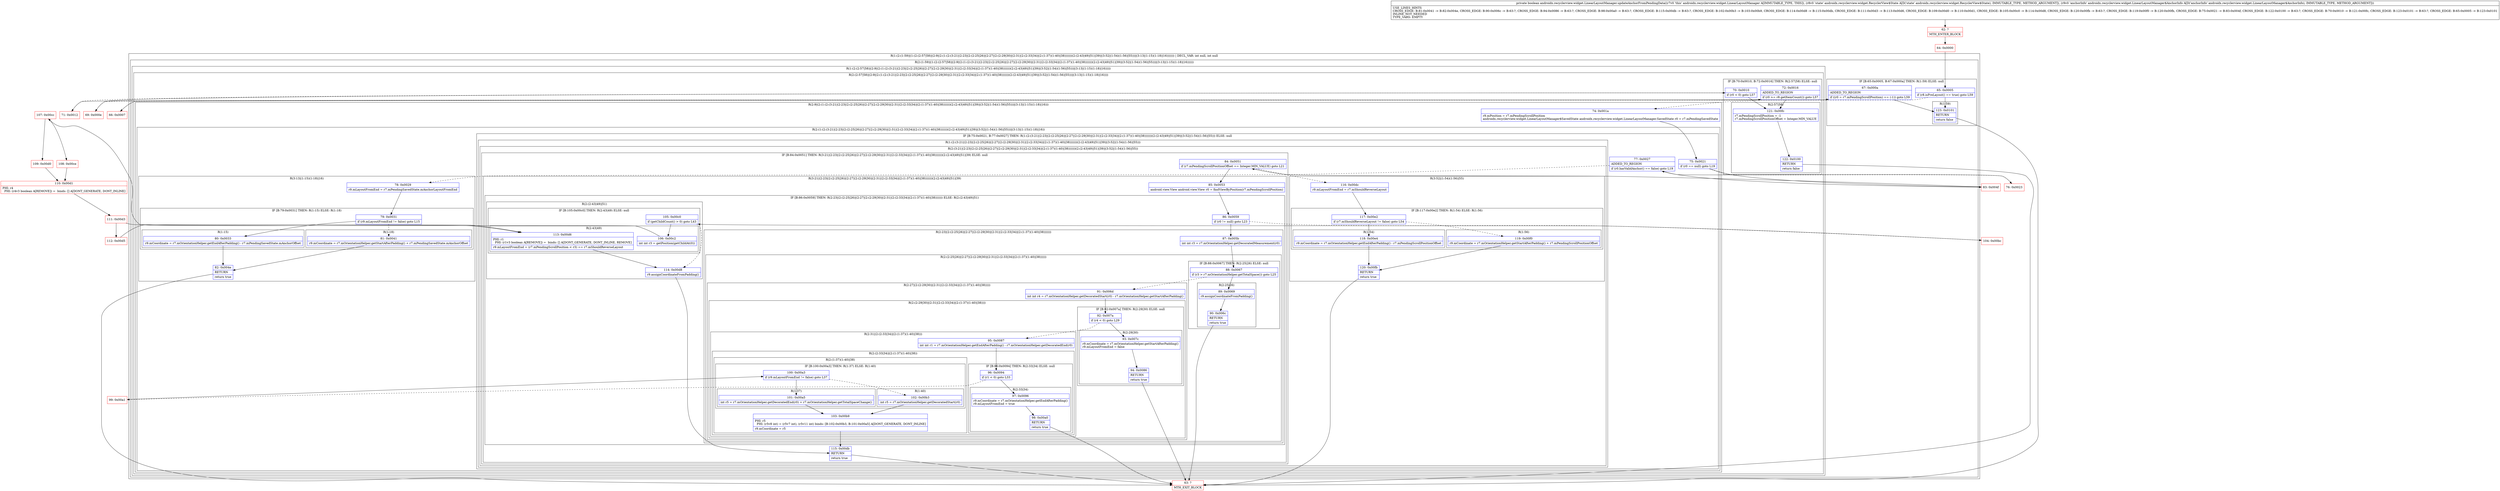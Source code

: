 digraph "CFG forandroidx.recyclerview.widget.LinearLayoutManager.updateAnchorFromPendingData(Landroidx\/recyclerview\/widget\/RecyclerView$State;Landroidx\/recyclerview\/widget\/LinearLayoutManager$AnchorInfo;)Z" {
subgraph cluster_Region_2099145330 {
label = "R(1:(2:(1:59)|(1:(2:(2:57|58)|(2:9|(2:(1:(2:(3:21|(2:23|(2:(2:25|26)|(2:27|(2:(2:29|30)|(2:31|(2:(2:33|34)|(2:(1:37)(1:40)|38)))))))(2:(2:43|49)|51)|39)|(3:52|(1:54)(1:56)|55)))|(3:13|(1:15)(1:18)|16))))))) | DECL_VAR: int null, int null\l";
node [shape=record,color=blue];
subgraph cluster_Region_44967792 {
label = "R(2:(1:59)|(1:(2:(2:57|58)|(2:9|(2:(1:(2:(3:21|(2:23|(2:(2:25|26)|(2:27|(2:(2:29|30)|(2:31|(2:(2:33|34)|(2:(1:37)(1:40)|38)))))))(2:(2:43|49)|51)|39)|(3:52|(1:54)(1:56)|55)))|(3:13|(1:15)(1:18)|16))))))";
node [shape=record,color=blue];
subgraph cluster_IfRegion_504094221 {
label = "IF [B:65:0x0005, B:67:0x000a] THEN: R(1:59) ELSE: null";
node [shape=record,color=blue];
Node_65 [shape=record,label="{65\:\ 0x0005|if (r8.isPreLayout() == true) goto L59\l}"];
Node_67 [shape=record,label="{67\:\ 0x000a|ADDED_TO_REGION\l|if ((r0 = r7.mPendingScrollPosition) == (\-1)) goto L59\l}"];
subgraph cluster_Region_694640098 {
label = "R(1:59)";
node [shape=record,color=blue];
Node_123 [shape=record,label="{123\:\ 0x0101|RETURN\l|return false\l}"];
}
}
subgraph cluster_Region_656731974 {
label = "R(1:(2:(2:57|58)|(2:9|(2:(1:(2:(3:21|(2:23|(2:(2:25|26)|(2:27|(2:(2:29|30)|(2:31|(2:(2:33|34)|(2:(1:37)(1:40)|38)))))))(2:(2:43|49)|51)|39)|(3:52|(1:54)(1:56)|55)))|(3:13|(1:15)(1:18)|16)))))";
node [shape=record,color=blue];
subgraph cluster_Region_1413667189 {
label = "R(2:(2:57|58)|(2:9|(2:(1:(2:(3:21|(2:23|(2:(2:25|26)|(2:27|(2:(2:29|30)|(2:31|(2:(2:33|34)|(2:(1:37)(1:40)|38)))))))(2:(2:43|49)|51)|39)|(3:52|(1:54)(1:56)|55)))|(3:13|(1:15)(1:18)|16))))";
node [shape=record,color=blue];
subgraph cluster_IfRegion_351899206 {
label = "IF [B:70:0x0010, B:72:0x0016] THEN: R(2:57|58) ELSE: null";
node [shape=record,color=blue];
Node_70 [shape=record,label="{70\:\ 0x0010|if (r0 \< 0) goto L57\l}"];
Node_72 [shape=record,label="{72\:\ 0x0016|ADDED_TO_REGION\l|if (r0 \>= r8.getItemCount()) goto L57\l}"];
subgraph cluster_Region_123885942 {
label = "R(2:57|58)";
node [shape=record,color=blue];
Node_121 [shape=record,label="{121\:\ 0x00fc|r7.mPendingScrollPosition = \-1\lr7.mPendingScrollPositionOffset = Integer.MIN_VALUE\l}"];
Node_122 [shape=record,label="{122\:\ 0x0100|RETURN\l|return false\l}"];
}
}
subgraph cluster_Region_244289216 {
label = "R(2:9|(2:(1:(2:(3:21|(2:23|(2:(2:25|26)|(2:27|(2:(2:29|30)|(2:31|(2:(2:33|34)|(2:(1:37)(1:40)|38)))))))(2:(2:43|49)|51)|39)|(3:52|(1:54)(1:56)|55)))|(3:13|(1:15)(1:18)|16)))";
node [shape=record,color=blue];
Node_74 [shape=record,label="{74\:\ 0x001a|r9.mPosition = r7.mPendingScrollPosition\landroidx.recyclerview.widget.LinearLayoutManager$SavedState androidx.recyclerview.widget.LinearLayoutManager.SavedState r0 = r7.mPendingSavedState\l}"];
subgraph cluster_Region_121423875 {
label = "R(2:(1:(2:(3:21|(2:23|(2:(2:25|26)|(2:27|(2:(2:29|30)|(2:31|(2:(2:33|34)|(2:(1:37)(1:40)|38)))))))(2:(2:43|49)|51)|39)|(3:52|(1:54)(1:56)|55)))|(3:13|(1:15)(1:18)|16))";
node [shape=record,color=blue];
subgraph cluster_IfRegion_1717029130 {
label = "IF [B:75:0x0021, B:77:0x0027] THEN: R(1:(2:(3:21|(2:23|(2:(2:25|26)|(2:27|(2:(2:29|30)|(2:31|(2:(2:33|34)|(2:(1:37)(1:40)|38)))))))(2:(2:43|49)|51)|39)|(3:52|(1:54)(1:56)|55))) ELSE: null";
node [shape=record,color=blue];
Node_75 [shape=record,label="{75\:\ 0x0021|if (r0 == null) goto L19\l}"];
Node_77 [shape=record,label="{77\:\ 0x0027|ADDED_TO_REGION\l|if (r0.hasValidAnchor() == false) goto L19\l}"];
subgraph cluster_Region_1165435104 {
label = "R(1:(2:(3:21|(2:23|(2:(2:25|26)|(2:27|(2:(2:29|30)|(2:31|(2:(2:33|34)|(2:(1:37)(1:40)|38)))))))(2:(2:43|49)|51)|39)|(3:52|(1:54)(1:56)|55)))";
node [shape=record,color=blue];
subgraph cluster_Region_497294774 {
label = "R(2:(3:21|(2:23|(2:(2:25|26)|(2:27|(2:(2:29|30)|(2:31|(2:(2:33|34)|(2:(1:37)(1:40)|38)))))))(2:(2:43|49)|51)|39)|(3:52|(1:54)(1:56)|55))";
node [shape=record,color=blue];
subgraph cluster_IfRegion_144203421 {
label = "IF [B:84:0x0051] THEN: R(3:21|(2:23|(2:(2:25|26)|(2:27|(2:(2:29|30)|(2:31|(2:(2:33|34)|(2:(1:37)(1:40)|38)))))))(2:(2:43|49)|51)|39) ELSE: null";
node [shape=record,color=blue];
Node_84 [shape=record,label="{84\:\ 0x0051|if (r7.mPendingScrollPositionOffset == Integer.MIN_VALUE) goto L21\l}"];
subgraph cluster_Region_1498316783 {
label = "R(3:21|(2:23|(2:(2:25|26)|(2:27|(2:(2:29|30)|(2:31|(2:(2:33|34)|(2:(1:37)(1:40)|38)))))))(2:(2:43|49)|51)|39)";
node [shape=record,color=blue];
Node_85 [shape=record,label="{85\:\ 0x0053|android.view.View android.view.View r0 = findViewByPosition(r7.mPendingScrollPosition)\l}"];
subgraph cluster_IfRegion_2025561522 {
label = "IF [B:86:0x0059] THEN: R(2:23|(2:(2:25|26)|(2:27|(2:(2:29|30)|(2:31|(2:(2:33|34)|(2:(1:37)(1:40)|38))))))) ELSE: R(2:(2:43|49)|51)";
node [shape=record,color=blue];
Node_86 [shape=record,label="{86\:\ 0x0059|if (r0 != null) goto L23\l}"];
subgraph cluster_Region_179365355 {
label = "R(2:23|(2:(2:25|26)|(2:27|(2:(2:29|30)|(2:31|(2:(2:33|34)|(2:(1:37)(1:40)|38)))))))";
node [shape=record,color=blue];
Node_87 [shape=record,label="{87\:\ 0x005b|int int r3 = r7.mOrientationHelper.getDecoratedMeasurement(r0)\l}"];
subgraph cluster_Region_1770382173 {
label = "R(2:(2:25|26)|(2:27|(2:(2:29|30)|(2:31|(2:(2:33|34)|(2:(1:37)(1:40)|38))))))";
node [shape=record,color=blue];
subgraph cluster_IfRegion_637885540 {
label = "IF [B:88:0x0067] THEN: R(2:25|26) ELSE: null";
node [shape=record,color=blue];
Node_88 [shape=record,label="{88\:\ 0x0067|if (r3 \> r7.mOrientationHelper.getTotalSpace()) goto L25\l}"];
subgraph cluster_Region_352956077 {
label = "R(2:25|26)";
node [shape=record,color=blue];
Node_89 [shape=record,label="{89\:\ 0x0069|r9.assignCoordinateFromPadding()\l}"];
Node_90 [shape=record,label="{90\:\ 0x006c|RETURN\l|return true\l}"];
}
}
subgraph cluster_Region_1391948334 {
label = "R(2:27|(2:(2:29|30)|(2:31|(2:(2:33|34)|(2:(1:37)(1:40)|38)))))";
node [shape=record,color=blue];
Node_91 [shape=record,label="{91\:\ 0x006d|int int r4 = r7.mOrientationHelper.getDecoratedStart(r0) \- r7.mOrientationHelper.getStartAfterPadding()\l}"];
subgraph cluster_Region_679299095 {
label = "R(2:(2:29|30)|(2:31|(2:(2:33|34)|(2:(1:37)(1:40)|38))))";
node [shape=record,color=blue];
subgraph cluster_IfRegion_249744708 {
label = "IF [B:92:0x007a] THEN: R(2:29|30) ELSE: null";
node [shape=record,color=blue];
Node_92 [shape=record,label="{92\:\ 0x007a|if (r4 \< 0) goto L29\l}"];
subgraph cluster_Region_1650169651 {
label = "R(2:29|30)";
node [shape=record,color=blue];
Node_93 [shape=record,label="{93\:\ 0x007c|r9.mCoordinate = r7.mOrientationHelper.getStartAfterPadding()\lr9.mLayoutFromEnd = false\l}"];
Node_94 [shape=record,label="{94\:\ 0x0086|RETURN\l|return true\l}"];
}
}
subgraph cluster_Region_2020400792 {
label = "R(2:31|(2:(2:33|34)|(2:(1:37)(1:40)|38)))";
node [shape=record,color=blue];
Node_95 [shape=record,label="{95\:\ 0x0087|int int r1 = r7.mOrientationHelper.getEndAfterPadding() \- r7.mOrientationHelper.getDecoratedEnd(r0)\l}"];
subgraph cluster_Region_604114734 {
label = "R(2:(2:33|34)|(2:(1:37)(1:40)|38))";
node [shape=record,color=blue];
subgraph cluster_IfRegion_977638588 {
label = "IF [B:96:0x0094] THEN: R(2:33|34) ELSE: null";
node [shape=record,color=blue];
Node_96 [shape=record,label="{96\:\ 0x0094|if (r1 \< 0) goto L33\l}"];
subgraph cluster_Region_2082906565 {
label = "R(2:33|34)";
node [shape=record,color=blue];
Node_97 [shape=record,label="{97\:\ 0x0096|r9.mCoordinate = r7.mOrientationHelper.getEndAfterPadding()\lr9.mLayoutFromEnd = true\l}"];
Node_98 [shape=record,label="{98\:\ 0x00a0|RETURN\l|return true\l}"];
}
}
subgraph cluster_Region_1054438310 {
label = "R(2:(1:37)(1:40)|38)";
node [shape=record,color=blue];
subgraph cluster_IfRegion_8755521 {
label = "IF [B:100:0x00a3] THEN: R(1:37) ELSE: R(1:40)";
node [shape=record,color=blue];
Node_100 [shape=record,label="{100\:\ 0x00a3|if (r9.mLayoutFromEnd != false) goto L37\l}"];
subgraph cluster_Region_1553898026 {
label = "R(1:37)";
node [shape=record,color=blue];
Node_101 [shape=record,label="{101\:\ 0x00a5|int r5 = r7.mOrientationHelper.getDecoratedEnd(r0) + r7.mOrientationHelper.getTotalSpaceChange()\l}"];
}
subgraph cluster_Region_1359786991 {
label = "R(1:40)";
node [shape=record,color=blue];
Node_102 [shape=record,label="{102\:\ 0x00b3|int r5 = r7.mOrientationHelper.getDecoratedStart(r0)\l}"];
}
}
Node_103 [shape=record,label="{103\:\ 0x00b9|PHI: r5 \l  PHI: (r5v8 int) = (r5v7 int), (r5v11 int) binds: [B:102:0x00b3, B:101:0x00a5] A[DONT_GENERATE, DONT_INLINE]\l|r9.mCoordinate = r5\l}"];
}
}
}
}
}
}
}
subgraph cluster_Region_877300992 {
label = "R(2:(2:43|49)|51)";
node [shape=record,color=blue];
subgraph cluster_IfRegion_2108369605 {
label = "IF [B:105:0x00c0] THEN: R(2:43|49) ELSE: null";
node [shape=record,color=blue];
Node_105 [shape=record,label="{105\:\ 0x00c0|if (getChildCount() \> 0) goto L43\l}"];
subgraph cluster_Region_939777506 {
label = "R(2:43|49)";
node [shape=record,color=blue];
Node_106 [shape=record,label="{106\:\ 0x00c2|int int r3 = getPosition(getChildAt(0))\l}"];
Node_113 [shape=record,label="{113\:\ 0x00d6|PHI: r1 \l  PHI: (r1v3 boolean A[REMOVE]) =  binds: [] A[DONT_GENERATE, DONT_INLINE, REMOVE]\l|r9.mLayoutFromEnd = (r7.mPendingScrollPosition \< r3) == r7.mShouldReverseLayout\l}"];
}
}
Node_114 [shape=record,label="{114\:\ 0x00d8|r9.assignCoordinateFromPadding()\l}"];
}
}
Node_115 [shape=record,label="{115\:\ 0x00db|RETURN\l|return true\l}"];
}
}
subgraph cluster_Region_135934613 {
label = "R(3:52|(1:54)(1:56)|55)";
node [shape=record,color=blue];
Node_116 [shape=record,label="{116\:\ 0x00dc|r9.mLayoutFromEnd = r7.mShouldReverseLayout\l}"];
subgraph cluster_IfRegion_620358982 {
label = "IF [B:117:0x00e2] THEN: R(1:54) ELSE: R(1:56)";
node [shape=record,color=blue];
Node_117 [shape=record,label="{117\:\ 0x00e2|if (r7.mShouldReverseLayout != false) goto L54\l}"];
subgraph cluster_Region_1153128020 {
label = "R(1:54)";
node [shape=record,color=blue];
Node_118 [shape=record,label="{118\:\ 0x00e4|r9.mCoordinate = r7.mOrientationHelper.getEndAfterPadding() \- r7.mPendingScrollPositionOffset\l}"];
}
subgraph cluster_Region_1625469188 {
label = "R(1:56)";
node [shape=record,color=blue];
Node_119 [shape=record,label="{119\:\ 0x00f0|r9.mCoordinate = r7.mOrientationHelper.getStartAfterPadding() + r7.mPendingScrollPositionOffset\l}"];
}
}
Node_120 [shape=record,label="{120\:\ 0x00fb|RETURN\l|return true\l}"];
}
}
}
}
subgraph cluster_Region_968206615 {
label = "R(3:13|(1:15)(1:18)|16)";
node [shape=record,color=blue];
Node_78 [shape=record,label="{78\:\ 0x0029|r9.mLayoutFromEnd = r7.mPendingSavedState.mAnchorLayoutFromEnd\l}"];
subgraph cluster_IfRegion_1380839610 {
label = "IF [B:79:0x0031] THEN: R(1:15) ELSE: R(1:18)";
node [shape=record,color=blue];
Node_79 [shape=record,label="{79\:\ 0x0031|if (r9.mLayoutFromEnd != false) goto L15\l}"];
subgraph cluster_Region_1280972113 {
label = "R(1:15)";
node [shape=record,color=blue];
Node_80 [shape=record,label="{80\:\ 0x0033|r9.mCoordinate = r7.mOrientationHelper.getEndAfterPadding() \- r7.mPendingSavedState.mAnchorOffset\l}"];
}
subgraph cluster_Region_960886607 {
label = "R(1:18)";
node [shape=record,color=blue];
Node_81 [shape=record,label="{81\:\ 0x0041|r9.mCoordinate = r7.mOrientationHelper.getStartAfterPadding() + r7.mPendingSavedState.mAnchorOffset\l}"];
}
}
Node_82 [shape=record,label="{82\:\ 0x004e|RETURN\l|return true\l}"];
}
}
}
}
}
}
}
Node_62 [shape=record,color=red,label="{62\:\ ?|MTH_ENTER_BLOCK\l}"];
Node_64 [shape=record,color=red,label="{64\:\ 0x0000}"];
Node_66 [shape=record,color=red,label="{66\:\ 0x0007}"];
Node_69 [shape=record,color=red,label="{69\:\ 0x000e}"];
Node_71 [shape=record,color=red,label="{71\:\ 0x0012}"];
Node_76 [shape=record,color=red,label="{76\:\ 0x0023}"];
Node_63 [shape=record,color=red,label="{63\:\ ?|MTH_EXIT_BLOCK\l}"];
Node_83 [shape=record,color=red,label="{83\:\ 0x004f}"];
Node_99 [shape=record,color=red,label="{99\:\ 0x00a1}"];
Node_104 [shape=record,color=red,label="{104\:\ 0x00bc}"];
Node_107 [shape=record,color=red,label="{107\:\ 0x00cc}"];
Node_108 [shape=record,color=red,label="{108\:\ 0x00ce}"];
Node_110 [shape=record,color=red,label="{110\:\ 0x00d1|PHI: r4 \l  PHI: (r4v3 boolean A[REMOVE]) =  binds: [] A[DONT_GENERATE, DONT_INLINE]\l}"];
Node_111 [shape=record,color=red,label="{111\:\ 0x00d3}"];
Node_112 [shape=record,color=red,label="{112\:\ 0x00d5}"];
Node_109 [shape=record,color=red,label="{109\:\ 0x00d0}"];
MethodNode[shape=record,label="{private boolean androidx.recyclerview.widget.LinearLayoutManager.updateAnchorFromPendingData((r7v0 'this' androidx.recyclerview.widget.LinearLayoutManager A[IMMUTABLE_TYPE, THIS]), (r8v0 'state' androidx.recyclerview.widget.RecyclerView$State A[D('state' androidx.recyclerview.widget.RecyclerView$State), IMMUTABLE_TYPE, METHOD_ARGUMENT]), (r9v0 'anchorInfo' androidx.recyclerview.widget.LinearLayoutManager$AnchorInfo A[D('anchorInfo' androidx.recyclerview.widget.LinearLayoutManager$AnchorInfo), IMMUTABLE_TYPE, METHOD_ARGUMENT]))  | USE_LINES_HINTS\lCROSS_EDGE: B:81:0x0041 \-\> B:82:0x004e, CROSS_EDGE: B:90:0x006c \-\> B:63:?, CROSS_EDGE: B:94:0x0086 \-\> B:63:?, CROSS_EDGE: B:98:0x00a0 \-\> B:63:?, CROSS_EDGE: B:115:0x00db \-\> B:63:?, CROSS_EDGE: B:102:0x00b3 \-\> B:103:0x00b9, CROSS_EDGE: B:114:0x00d8 \-\> B:115:0x00db, CROSS_EDGE: B:111:0x00d3 \-\> B:113:0x00d6, CROSS_EDGE: B:109:0x00d0 \-\> B:110:0x00d1, CROSS_EDGE: B:105:0x00c0 \-\> B:114:0x00d8, CROSS_EDGE: B:120:0x00fb \-\> B:63:?, CROSS_EDGE: B:119:0x00f0 \-\> B:120:0x00fb, CROSS_EDGE: B:75:0x0021 \-\> B:83:0x004f, CROSS_EDGE: B:122:0x0100 \-\> B:63:?, CROSS_EDGE: B:70:0x0010 \-\> B:121:0x00fc, CROSS_EDGE: B:123:0x0101 \-\> B:63:?, CROSS_EDGE: B:65:0x0005 \-\> B:123:0x0101\lINLINE_NOT_NEEDED\lTYPE_VARS: EMPTY\l}"];
MethodNode -> Node_62;Node_65 -> Node_66[style=dashed];
Node_65 -> Node_123;
Node_67 -> Node_69[style=dashed];
Node_67 -> Node_123;
Node_123 -> Node_63;
Node_70 -> Node_71[style=dashed];
Node_70 -> Node_121;
Node_72 -> Node_74[style=dashed];
Node_72 -> Node_121;
Node_121 -> Node_122;
Node_122 -> Node_63;
Node_74 -> Node_75;
Node_75 -> Node_76[style=dashed];
Node_75 -> Node_83;
Node_77 -> Node_78[style=dashed];
Node_77 -> Node_83;
Node_84 -> Node_85;
Node_84 -> Node_116[style=dashed];
Node_85 -> Node_86;
Node_86 -> Node_87;
Node_86 -> Node_104[style=dashed];
Node_87 -> Node_88;
Node_88 -> Node_89;
Node_88 -> Node_91[style=dashed];
Node_89 -> Node_90;
Node_90 -> Node_63;
Node_91 -> Node_92;
Node_92 -> Node_93;
Node_92 -> Node_95[style=dashed];
Node_93 -> Node_94;
Node_94 -> Node_63;
Node_95 -> Node_96;
Node_96 -> Node_97;
Node_96 -> Node_99[style=dashed];
Node_97 -> Node_98;
Node_98 -> Node_63;
Node_100 -> Node_101;
Node_100 -> Node_102[style=dashed];
Node_101 -> Node_103;
Node_102 -> Node_103;
Node_103 -> Node_115;
Node_105 -> Node_106;
Node_105 -> Node_114[style=dashed];
Node_106 -> Node_107;
Node_113 -> Node_114;
Node_114 -> Node_115;
Node_115 -> Node_63;
Node_116 -> Node_117;
Node_117 -> Node_118;
Node_117 -> Node_119[style=dashed];
Node_118 -> Node_120;
Node_119 -> Node_120;
Node_120 -> Node_63;
Node_78 -> Node_79;
Node_79 -> Node_80;
Node_79 -> Node_81[style=dashed];
Node_80 -> Node_82;
Node_81 -> Node_82;
Node_82 -> Node_63;
Node_62 -> Node_64;
Node_64 -> Node_65;
Node_66 -> Node_67;
Node_69 -> Node_70;
Node_71 -> Node_72;
Node_76 -> Node_77;
Node_83 -> Node_84;
Node_99 -> Node_100;
Node_104 -> Node_105;
Node_107 -> Node_108;
Node_107 -> Node_109;
Node_108 -> Node_110;
Node_110 -> Node_111;
Node_111 -> Node_112;
Node_111 -> Node_113;
Node_112 -> Node_113;
Node_109 -> Node_110;
}

